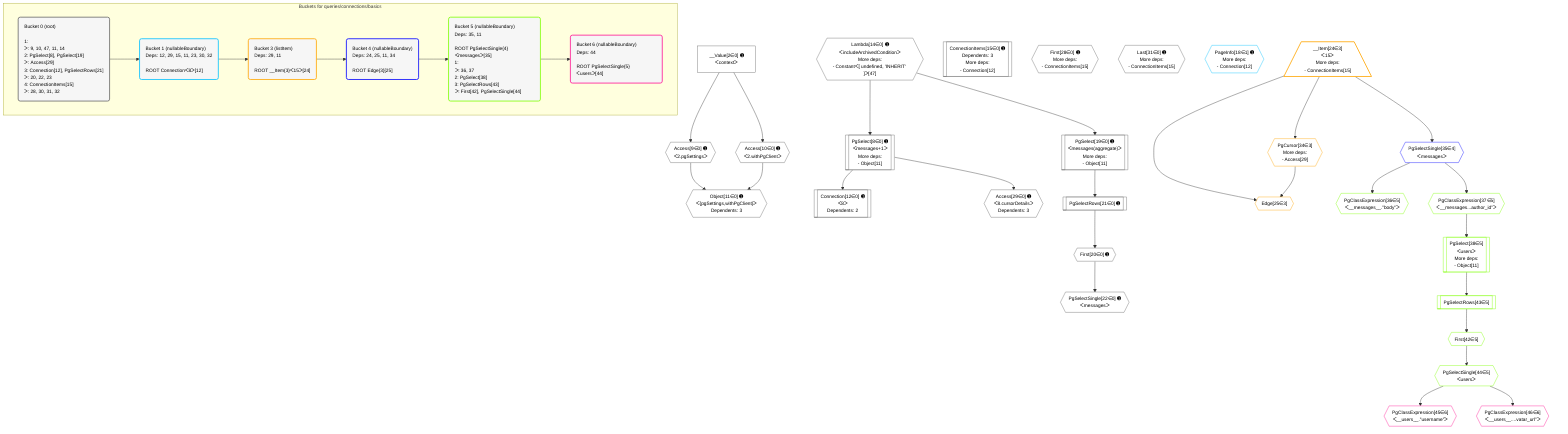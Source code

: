 %%{init: {'themeVariables': { 'fontSize': '12px'}}}%%
graph TD
    classDef path fill:#eee,stroke:#000,color:#000
    classDef plan fill:#fff,stroke-width:1px,color:#000
    classDef itemplan fill:#fff,stroke-width:2px,color:#000
    classDef unbatchedplan fill:#dff,stroke-width:1px,color:#000
    classDef sideeffectplan fill:#fcc,stroke-width:2px,color:#000
    classDef bucket fill:#f6f6f6,color:#000,stroke-width:2px,text-align:left

    subgraph "Buckets for queries/connections/basics"
    Bucket0("Bucket 0 (root)<br /><br />1: <br />ᐳ: 9, 10, 47, 11, 14<br />2: PgSelect[8], PgSelect[19]<br />ᐳ: Access[29]<br />3: Connection[12], PgSelectRows[21]<br />ᐳ: 20, 22, 23<br />4: ConnectionItems[15]<br />ᐳ: 28, 30, 31, 32"):::bucket
    Bucket1("Bucket 1 (nullableBoundary)<br />Deps: 12, 29, 15, 11, 23, 30, 32<br /><br />ROOT Connectionᐸ8ᐳ[12]"):::bucket
    Bucket3("Bucket 3 (listItem)<br />Deps: 29, 11<br /><br />ROOT __Item{3}ᐸ15ᐳ[24]"):::bucket
    Bucket4("Bucket 4 (nullableBoundary)<br />Deps: 24, 25, 11, 34<br /><br />ROOT Edge{3}[25]"):::bucket
    Bucket5("Bucket 5 (nullableBoundary)<br />Deps: 35, 11<br /><br />ROOT PgSelectSingle{4}ᐸmessagesᐳ[35]<br />1: <br />ᐳ: 36, 37<br />2: PgSelect[38]<br />3: PgSelectRows[43]<br />ᐳ: First[42], PgSelectSingle[44]"):::bucket
    Bucket6("Bucket 6 (nullableBoundary)<br />Deps: 44<br /><br />ROOT PgSelectSingle{5}ᐸusersᐳ[44]"):::bucket
    end
    Bucket0 --> Bucket1
    Bucket1 --> Bucket3
    Bucket3 --> Bucket4
    Bucket4 --> Bucket5
    Bucket5 --> Bucket6

    %% plan dependencies
    PgSelect8[["PgSelect[8∈0] ➊<br />ᐸmessages+1ᐳ<br />More deps:<br />- Object[11]"]]:::plan
    Lambda14{{"Lambda[14∈0] ➊<br />ᐸincludeArchivedConditionᐳ<br />More deps:<br />- Constantᐸ[ undefined, 'INHERIT' ]ᐳ[47]"}}:::plan
    Lambda14 --> PgSelect8
    Object11{{"Object[11∈0] ➊<br />ᐸ{pgSettings,withPgClient}ᐳ<br />Dependents: 3"}}:::plan
    Access9{{"Access[9∈0] ➊<br />ᐸ2.pgSettingsᐳ"}}:::plan
    Access10{{"Access[10∈0] ➊<br />ᐸ2.withPgClientᐳ"}}:::plan
    Access9 & Access10 --> Object11
    PgSelect19[["PgSelect[19∈0] ➊<br />ᐸmessages(aggregate)ᐳ<br />More deps:<br />- Object[11]"]]:::plan
    Lambda14 --> PgSelect19
    __Value2["__Value[2∈0] ➊<br />ᐸcontextᐳ"]:::plan
    __Value2 --> Access9
    __Value2 --> Access10
    Connection12[["Connection[12∈0] ➊<br />ᐸ8ᐳ<br />Dependents: 2"]]:::plan
    PgSelect8 --> Connection12
    ConnectionItems15[["ConnectionItems[15∈0] ➊<br />Dependents: 3<br />More deps:<br />- Connection[12]"]]:::plan
    First20{{"First[20∈0] ➊"}}:::plan
    PgSelectRows21[["PgSelectRows[21∈0] ➊"]]:::plan
    PgSelectRows21 --> First20
    PgSelect19 --> PgSelectRows21
    PgSelectSingle22{{"PgSelectSingle[22∈0] ➊<br />ᐸmessagesᐳ"}}:::plan
    First20 --> PgSelectSingle22
    First28{{"First[28∈0] ➊<br />More deps:<br />- ConnectionItems[15]"}}:::plan
    Access29{{"Access[29∈0] ➊<br />ᐸ8.cursorDetailsᐳ<br />Dependents: 3"}}:::plan
    PgSelect8 --> Access29
    Last31{{"Last[31∈0] ➊<br />More deps:<br />- ConnectionItems[15]"}}:::plan
    PageInfo18{{"PageInfo[18∈1] ➊<br />More deps:<br />- Connection[12]"}}:::plan
    Edge25{{"Edge[25∈3]"}}:::plan
    __Item24[/"__Item[24∈3]<br />ᐸ15ᐳ<br />More deps:<br />- ConnectionItems[15]"\]:::itemplan
    PgCursor34{{"PgCursor[34∈3]<br />More deps:<br />- Access[29]"}}:::plan
    __Item24 & PgCursor34 --> Edge25
    __Item24 --> PgCursor34
    PgSelectSingle35{{"PgSelectSingle[35∈4]<br />ᐸmessagesᐳ"}}:::plan
    __Item24 --> PgSelectSingle35
    PgSelect38[["PgSelect[38∈5]<br />ᐸusersᐳ<br />More deps:<br />- Object[11]"]]:::plan
    PgClassExpression37{{"PgClassExpression[37∈5]<br />ᐸ__messages...author_id”ᐳ"}}:::plan
    PgClassExpression37 --> PgSelect38
    PgClassExpression36{{"PgClassExpression[36∈5]<br />ᐸ__messages__.”body”ᐳ"}}:::plan
    PgSelectSingle35 --> PgClassExpression36
    PgSelectSingle35 --> PgClassExpression37
    First42{{"First[42∈5]"}}:::plan
    PgSelectRows43[["PgSelectRows[43∈5]"]]:::plan
    PgSelectRows43 --> First42
    PgSelect38 --> PgSelectRows43
    PgSelectSingle44{{"PgSelectSingle[44∈5]<br />ᐸusersᐳ"}}:::plan
    First42 --> PgSelectSingle44
    PgClassExpression45{{"PgClassExpression[45∈6]<br />ᐸ__users__.”username”ᐳ"}}:::plan
    PgSelectSingle44 --> PgClassExpression45
    PgClassExpression46{{"PgClassExpression[46∈6]<br />ᐸ__users__....vatar_url”ᐳ"}}:::plan
    PgSelectSingle44 --> PgClassExpression46

    %% define steps
    classDef bucket0 stroke:#696969
    class Bucket0,__Value2,PgSelect8,Access9,Access10,Object11,Connection12,Lambda14,ConnectionItems15,PgSelect19,First20,PgSelectRows21,PgSelectSingle22,First28,Access29,Last31 bucket0
    classDef bucket1 stroke:#00bfff
    class Bucket1,PageInfo18 bucket1
    classDef bucket3 stroke:#ffa500
    class Bucket3,__Item24,Edge25,PgCursor34 bucket3
    classDef bucket4 stroke:#0000ff
    class Bucket4,PgSelectSingle35 bucket4
    classDef bucket5 stroke:#7fff00
    class Bucket5,PgClassExpression36,PgClassExpression37,PgSelect38,First42,PgSelectRows43,PgSelectSingle44 bucket5
    classDef bucket6 stroke:#ff1493
    class Bucket6,PgClassExpression45,PgClassExpression46 bucket6